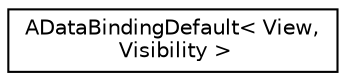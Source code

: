 digraph "Graphical Class Hierarchy"
{
 // LATEX_PDF_SIZE
  edge [fontname="Helvetica",fontsize="10",labelfontname="Helvetica",labelfontsize="10"];
  node [fontname="Helvetica",fontsize="10",shape=record];
  rankdir="LR";
  Node0 [label="ADataBindingDefault\< View,\l Visibility \>",height=0.2,width=0.4,color="black", fillcolor="white", style="filled",URL="$structADataBindingDefault_3_01View_00_01Visibility_01_4.html",tooltip=" "];
}
